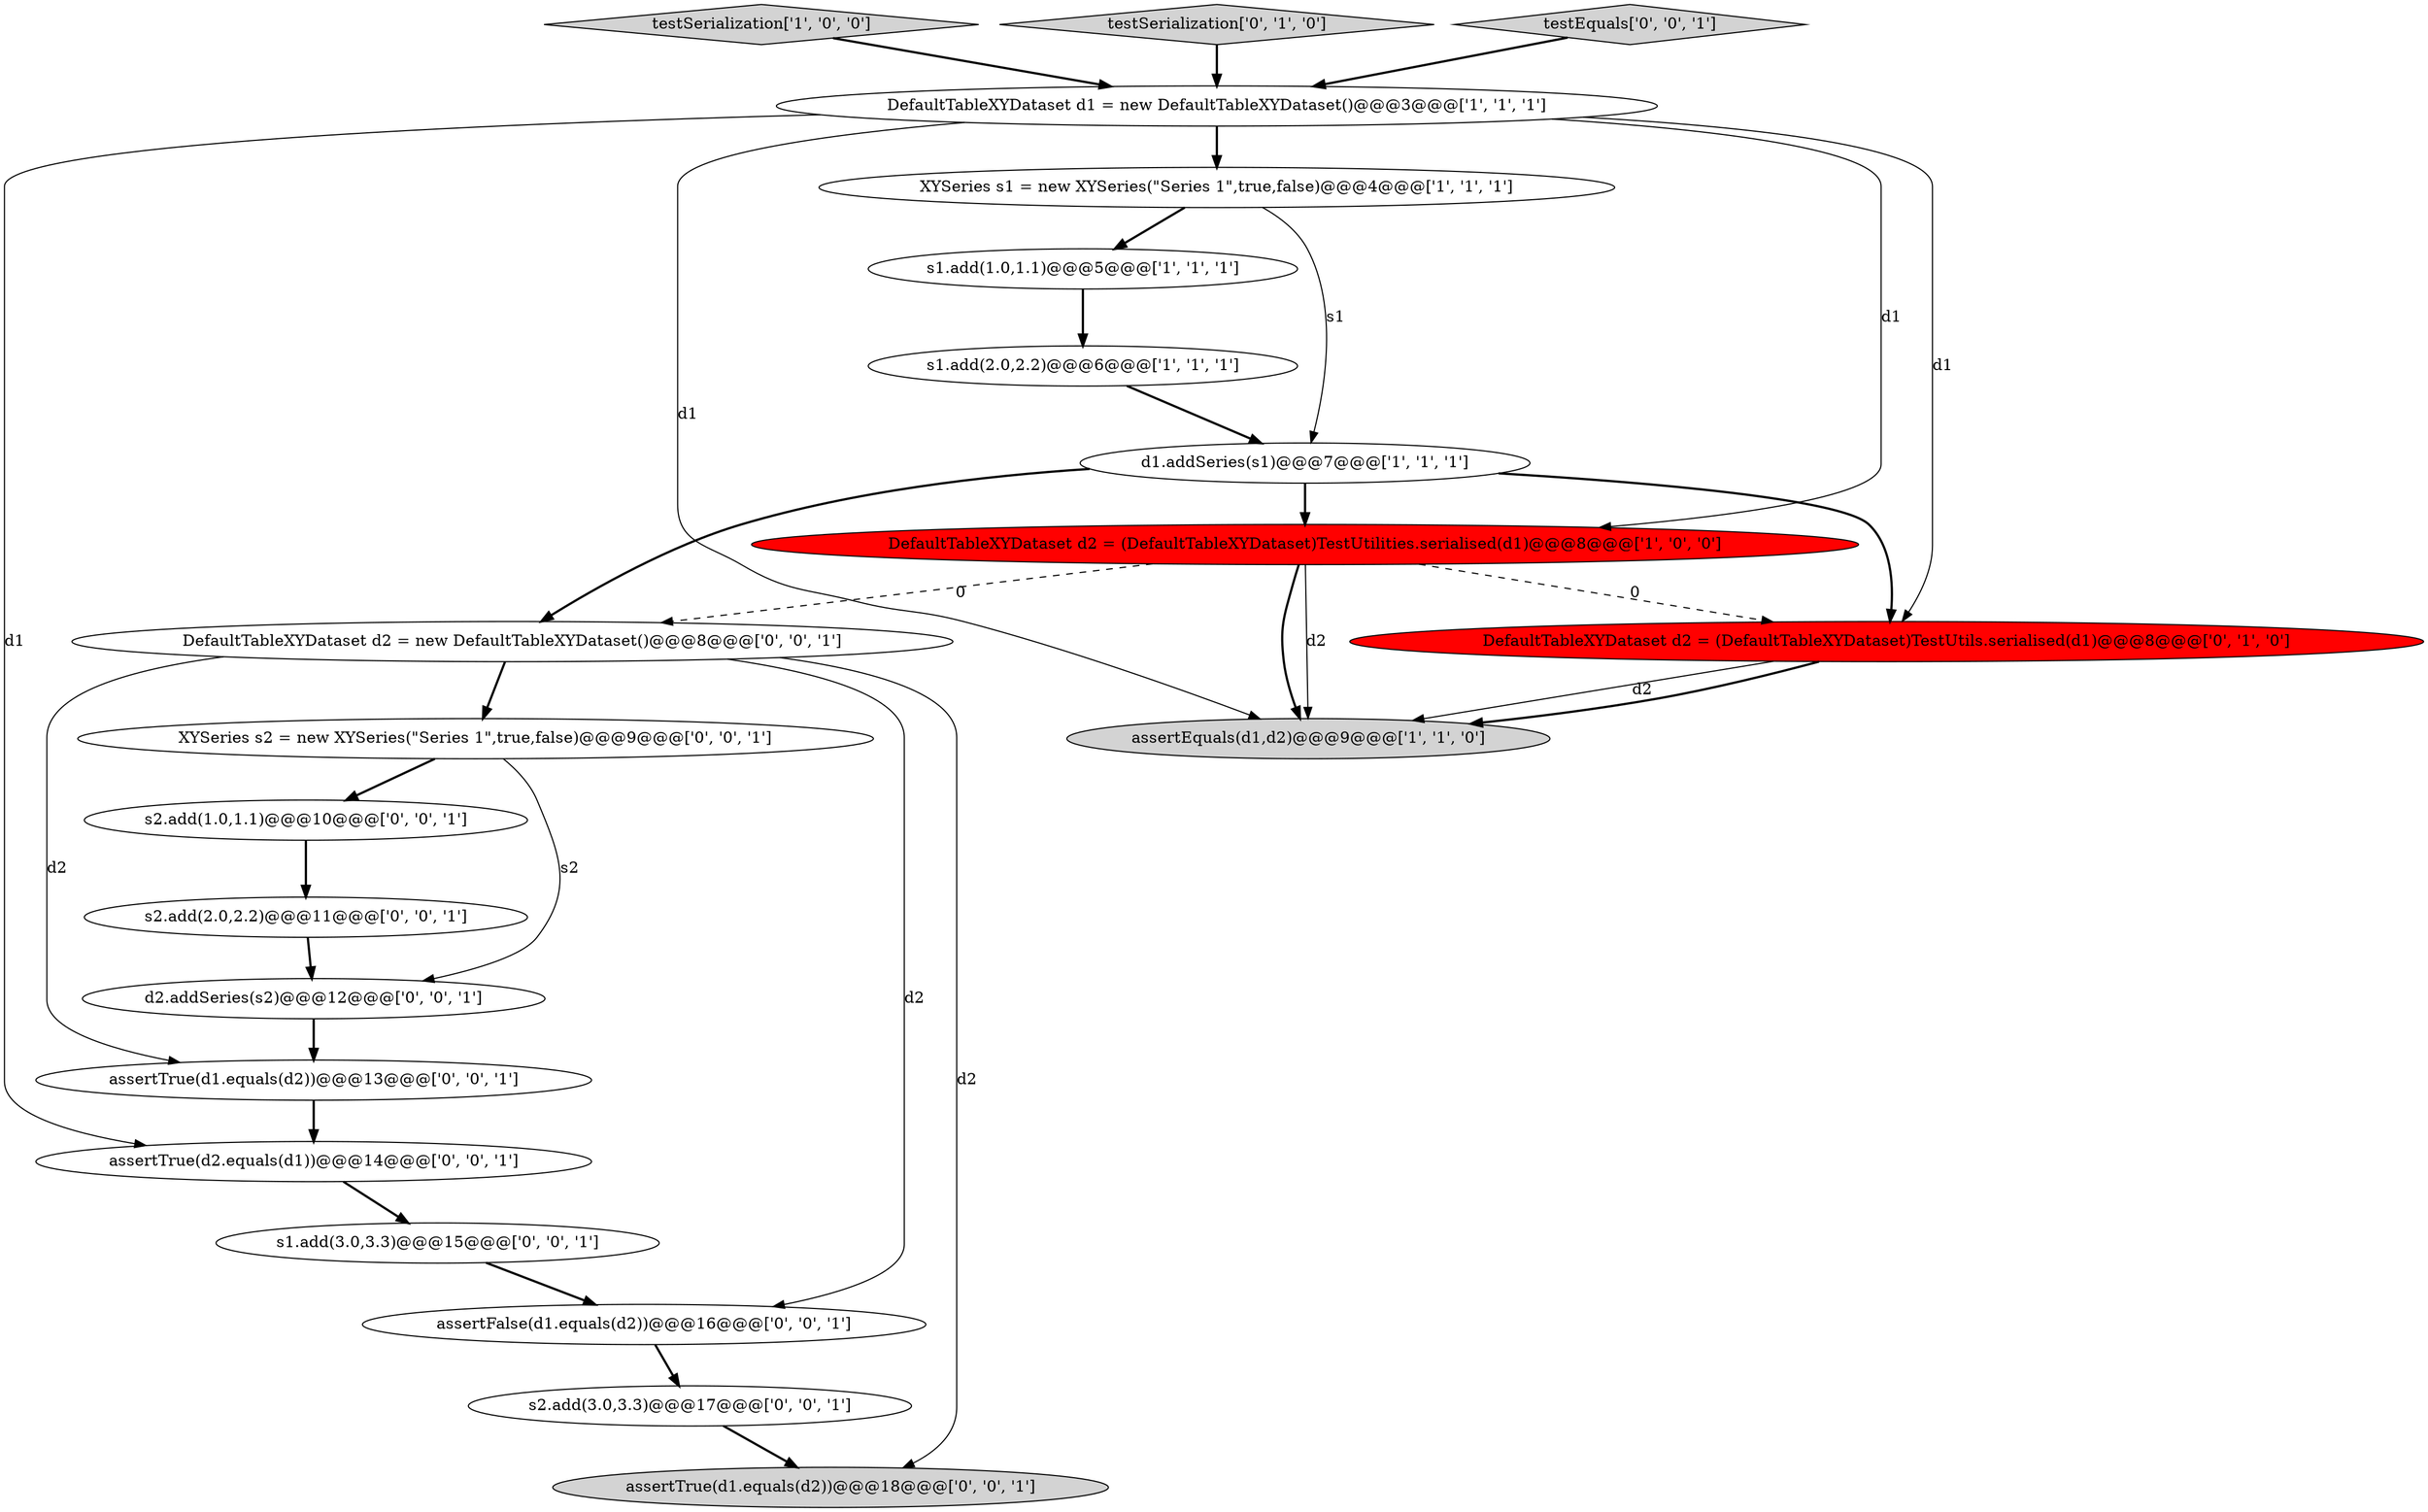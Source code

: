 digraph {
12 [style = filled, label = "s1.add(3.0,3.3)@@@15@@@['0', '0', '1']", fillcolor = white, shape = ellipse image = "AAA0AAABBB3BBB"];
0 [style = filled, label = "testSerialization['1', '0', '0']", fillcolor = lightgray, shape = diamond image = "AAA0AAABBB1BBB"];
6 [style = filled, label = "DefaultTableXYDataset d1 = new DefaultTableXYDataset()@@@3@@@['1', '1', '1']", fillcolor = white, shape = ellipse image = "AAA0AAABBB1BBB"];
21 [style = filled, label = "assertTrue(d1.equals(d2))@@@13@@@['0', '0', '1']", fillcolor = white, shape = ellipse image = "AAA0AAABBB3BBB"];
10 [style = filled, label = "XYSeries s2 = new XYSeries(\"Series 1\",true,false)@@@9@@@['0', '0', '1']", fillcolor = white, shape = ellipse image = "AAA0AAABBB3BBB"];
9 [style = filled, label = "testSerialization['0', '1', '0']", fillcolor = lightgray, shape = diamond image = "AAA0AAABBB2BBB"];
2 [style = filled, label = "s1.add(1.0,1.1)@@@5@@@['1', '1', '1']", fillcolor = white, shape = ellipse image = "AAA0AAABBB1BBB"];
5 [style = filled, label = "assertEquals(d1,d2)@@@9@@@['1', '1', '0']", fillcolor = lightgray, shape = ellipse image = "AAA0AAABBB1BBB"];
8 [style = filled, label = "DefaultTableXYDataset d2 = (DefaultTableXYDataset)TestUtils.serialised(d1)@@@8@@@['0', '1', '0']", fillcolor = red, shape = ellipse image = "AAA1AAABBB2BBB"];
16 [style = filled, label = "assertFalse(d1.equals(d2))@@@16@@@['0', '0', '1']", fillcolor = white, shape = ellipse image = "AAA0AAABBB3BBB"];
20 [style = filled, label = "s2.add(2.0,2.2)@@@11@@@['0', '0', '1']", fillcolor = white, shape = ellipse image = "AAA0AAABBB3BBB"];
19 [style = filled, label = "d2.addSeries(s2)@@@12@@@['0', '0', '1']", fillcolor = white, shape = ellipse image = "AAA0AAABBB3BBB"];
4 [style = filled, label = "XYSeries s1 = new XYSeries(\"Series 1\",true,false)@@@4@@@['1', '1', '1']", fillcolor = white, shape = ellipse image = "AAA0AAABBB1BBB"];
18 [style = filled, label = "s2.add(1.0,1.1)@@@10@@@['0', '0', '1']", fillcolor = white, shape = ellipse image = "AAA0AAABBB3BBB"];
11 [style = filled, label = "assertTrue(d2.equals(d1))@@@14@@@['0', '0', '1']", fillcolor = white, shape = ellipse image = "AAA0AAABBB3BBB"];
14 [style = filled, label = "assertTrue(d1.equals(d2))@@@18@@@['0', '0', '1']", fillcolor = lightgray, shape = ellipse image = "AAA0AAABBB3BBB"];
3 [style = filled, label = "DefaultTableXYDataset d2 = (DefaultTableXYDataset)TestUtilities.serialised(d1)@@@8@@@['1', '0', '0']", fillcolor = red, shape = ellipse image = "AAA1AAABBB1BBB"];
7 [style = filled, label = "s1.add(2.0,2.2)@@@6@@@['1', '1', '1']", fillcolor = white, shape = ellipse image = "AAA0AAABBB1BBB"];
17 [style = filled, label = "DefaultTableXYDataset d2 = new DefaultTableXYDataset()@@@8@@@['0', '0', '1']", fillcolor = white, shape = ellipse image = "AAA0AAABBB3BBB"];
13 [style = filled, label = "testEquals['0', '0', '1']", fillcolor = lightgray, shape = diamond image = "AAA0AAABBB3BBB"];
1 [style = filled, label = "d1.addSeries(s1)@@@7@@@['1', '1', '1']", fillcolor = white, shape = ellipse image = "AAA0AAABBB1BBB"];
15 [style = filled, label = "s2.add(3.0,3.3)@@@17@@@['0', '0', '1']", fillcolor = white, shape = ellipse image = "AAA0AAABBB3BBB"];
17->10 [style = bold, label=""];
10->18 [style = bold, label=""];
16->15 [style = bold, label=""];
17->16 [style = solid, label="d2"];
7->1 [style = bold, label=""];
1->8 [style = bold, label=""];
3->17 [style = dashed, label="0"];
15->14 [style = bold, label=""];
10->19 [style = solid, label="s2"];
0->6 [style = bold, label=""];
17->21 [style = solid, label="d2"];
6->5 [style = solid, label="d1"];
1->3 [style = bold, label=""];
11->12 [style = bold, label=""];
12->16 [style = bold, label=""];
4->2 [style = bold, label=""];
8->5 [style = solid, label="d2"];
1->17 [style = bold, label=""];
9->6 [style = bold, label=""];
6->4 [style = bold, label=""];
18->20 [style = bold, label=""];
3->5 [style = bold, label=""];
6->3 [style = solid, label="d1"];
8->5 [style = bold, label=""];
21->11 [style = bold, label=""];
3->5 [style = solid, label="d2"];
3->8 [style = dashed, label="0"];
4->1 [style = solid, label="s1"];
2->7 [style = bold, label=""];
13->6 [style = bold, label=""];
17->14 [style = solid, label="d2"];
20->19 [style = bold, label=""];
6->8 [style = solid, label="d1"];
6->11 [style = solid, label="d1"];
19->21 [style = bold, label=""];
}
